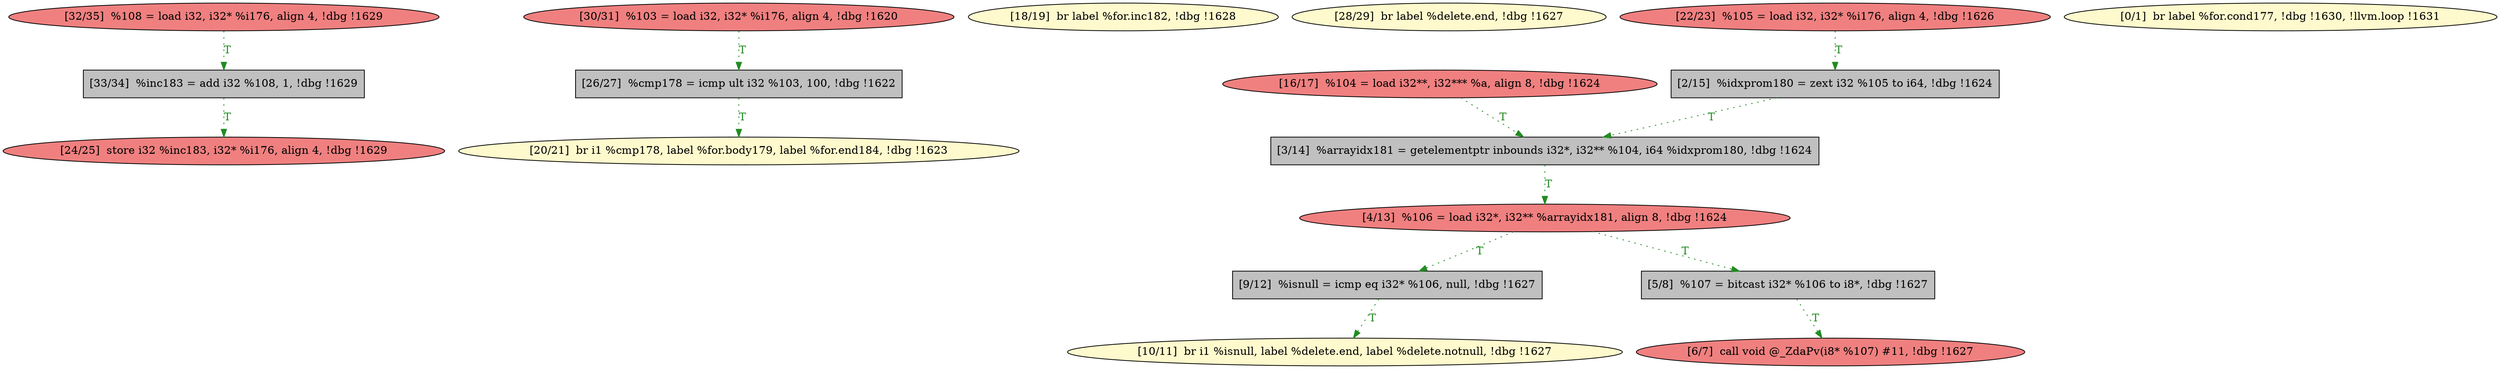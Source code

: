 
digraph G {


node6089 [fillcolor=lightcoral,label="[32/35]  %108 = load i32, i32* %i176, align 4, !dbg !1629",shape=ellipse,style=filled ]
node6078 [fillcolor=lemonchiffon,label="[20/21]  br i1 %cmp178, label %for.body179, label %for.end184, !dbg !1623",shape=ellipse,style=filled ]
node6088 [fillcolor=lightcoral,label="[30/31]  %103 = load i32, i32* %i176, align 4, !dbg !1620",shape=ellipse,style=filled ]
node6077 [fillcolor=lemonchiffon,label="[18/19]  br label %for.inc182, !dbg !1628",shape=ellipse,style=filled ]
node6081 [fillcolor=grey,label="[26/27]  %cmp178 = icmp ult i32 %103, 100, !dbg !1622",shape=rectangle,style=filled ]
node6084 [fillcolor=lemonchiffon,label="[28/29]  br label %delete.end, !dbg !1627",shape=ellipse,style=filled ]
node6090 [fillcolor=grey,label="[33/34]  %inc183 = add i32 %108, 1, !dbg !1629",shape=rectangle,style=filled ]
node6075 [fillcolor=lightcoral,label="[16/17]  %104 = load i32**, i32*** %a, align 8, !dbg !1624",shape=ellipse,style=filled ]
node6074 [fillcolor=grey,label="[2/15]  %idxprom180 = zext i32 %105 to i64, !dbg !1624",shape=rectangle,style=filled ]
node6076 [fillcolor=lightcoral,label="[6/7]  call void @_ZdaPv(i8* %107) #11, !dbg !1627",shape=ellipse,style=filled ]
node6079 [fillcolor=lightcoral,label="[22/23]  %105 = load i32, i32* %i176, align 4, !dbg !1626",shape=ellipse,style=filled ]
node6073 [fillcolor=lemonchiffon,label="[0/1]  br label %for.cond177, !dbg !1630, !llvm.loop !1631",shape=ellipse,style=filled ]
node6080 [fillcolor=lightcoral,label="[24/25]  store i32 %inc183, i32* %i176, align 4, !dbg !1629",shape=ellipse,style=filled ]
node6086 [fillcolor=lemonchiffon,label="[10/11]  br i1 %isnull, label %delete.end, label %delete.notnull, !dbg !1627",shape=ellipse,style=filled ]
node6085 [fillcolor=lightcoral,label="[4/13]  %106 = load i32*, i32** %arrayidx181, align 8, !dbg !1624",shape=ellipse,style=filled ]
node6082 [fillcolor=grey,label="[3/14]  %arrayidx181 = getelementptr inbounds i32*, i32** %104, i64 %idxprom180, !dbg !1624",shape=rectangle,style=filled ]
node6083 [fillcolor=grey,label="[9/12]  %isnull = icmp eq i32* %106, null, !dbg !1627",shape=rectangle,style=filled ]
node6087 [fillcolor=grey,label="[5/8]  %107 = bitcast i32* %106 to i8*, !dbg !1627",shape=rectangle,style=filled ]

node6079->node6074 [style=dotted,color=forestgreen,label="T",fontcolor=forestgreen ]
node6075->node6082 [style=dotted,color=forestgreen,label="T",fontcolor=forestgreen ]
node6081->node6078 [style=dotted,color=forestgreen,label="T",fontcolor=forestgreen ]
node6088->node6081 [style=dotted,color=forestgreen,label="T",fontcolor=forestgreen ]
node6074->node6082 [style=dotted,color=forestgreen,label="T",fontcolor=forestgreen ]
node6085->node6087 [style=dotted,color=forestgreen,label="T",fontcolor=forestgreen ]
node6090->node6080 [style=dotted,color=forestgreen,label="T",fontcolor=forestgreen ]
node6087->node6076 [style=dotted,color=forestgreen,label="T",fontcolor=forestgreen ]
node6082->node6085 [style=dotted,color=forestgreen,label="T",fontcolor=forestgreen ]
node6089->node6090 [style=dotted,color=forestgreen,label="T",fontcolor=forestgreen ]
node6085->node6083 [style=dotted,color=forestgreen,label="T",fontcolor=forestgreen ]
node6083->node6086 [style=dotted,color=forestgreen,label="T",fontcolor=forestgreen ]


}
